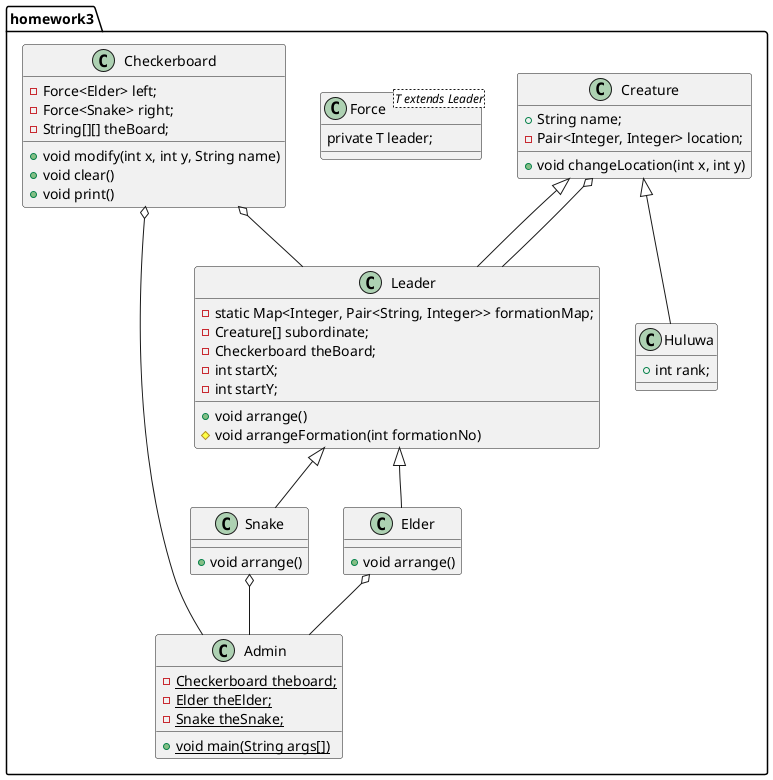 @startuml

@startuml
package homework3{
class Creature {
    +String name;
    -Pair<Integer, Integer> location;
    +void changeLocation(int x, int y)
}

class Huluwa extends Creature {
    +int rank;
}

class Leader extends Creature {
    -static Map<Integer, Pair<String, Integer>> formationMap;
    -Creature[] subordinate;
    -Checkerboard theBoard;
    -int startX;
    -int startY;
    +void arrange()
    #void arrangeFormation(int formationNo)
}
class Elder extends Leader {
    +void arrange()
}

class Snake extends Leader{
    +void arrange()
}

class Force <T extends Leader>{
    private T leader;
}

class Checkerboard {
    -Force<Elder> left;
    -Force<Snake> right;
    -String[][] theBoard;
    +void modify(int x, int y, String name)
    +void clear()
    +void print()
}

class Admin {
    -{static} Checkerboard theboard;
    -{static} Elder theElder;
    -{static} Snake theSnake;
    +{static} void main(String args[])
}

Checkerboard o-- Admin
Checkerboard o-- Leader
Elder o-- Admin
Snake o-- Admin
Creature o-- Leader

@enduml